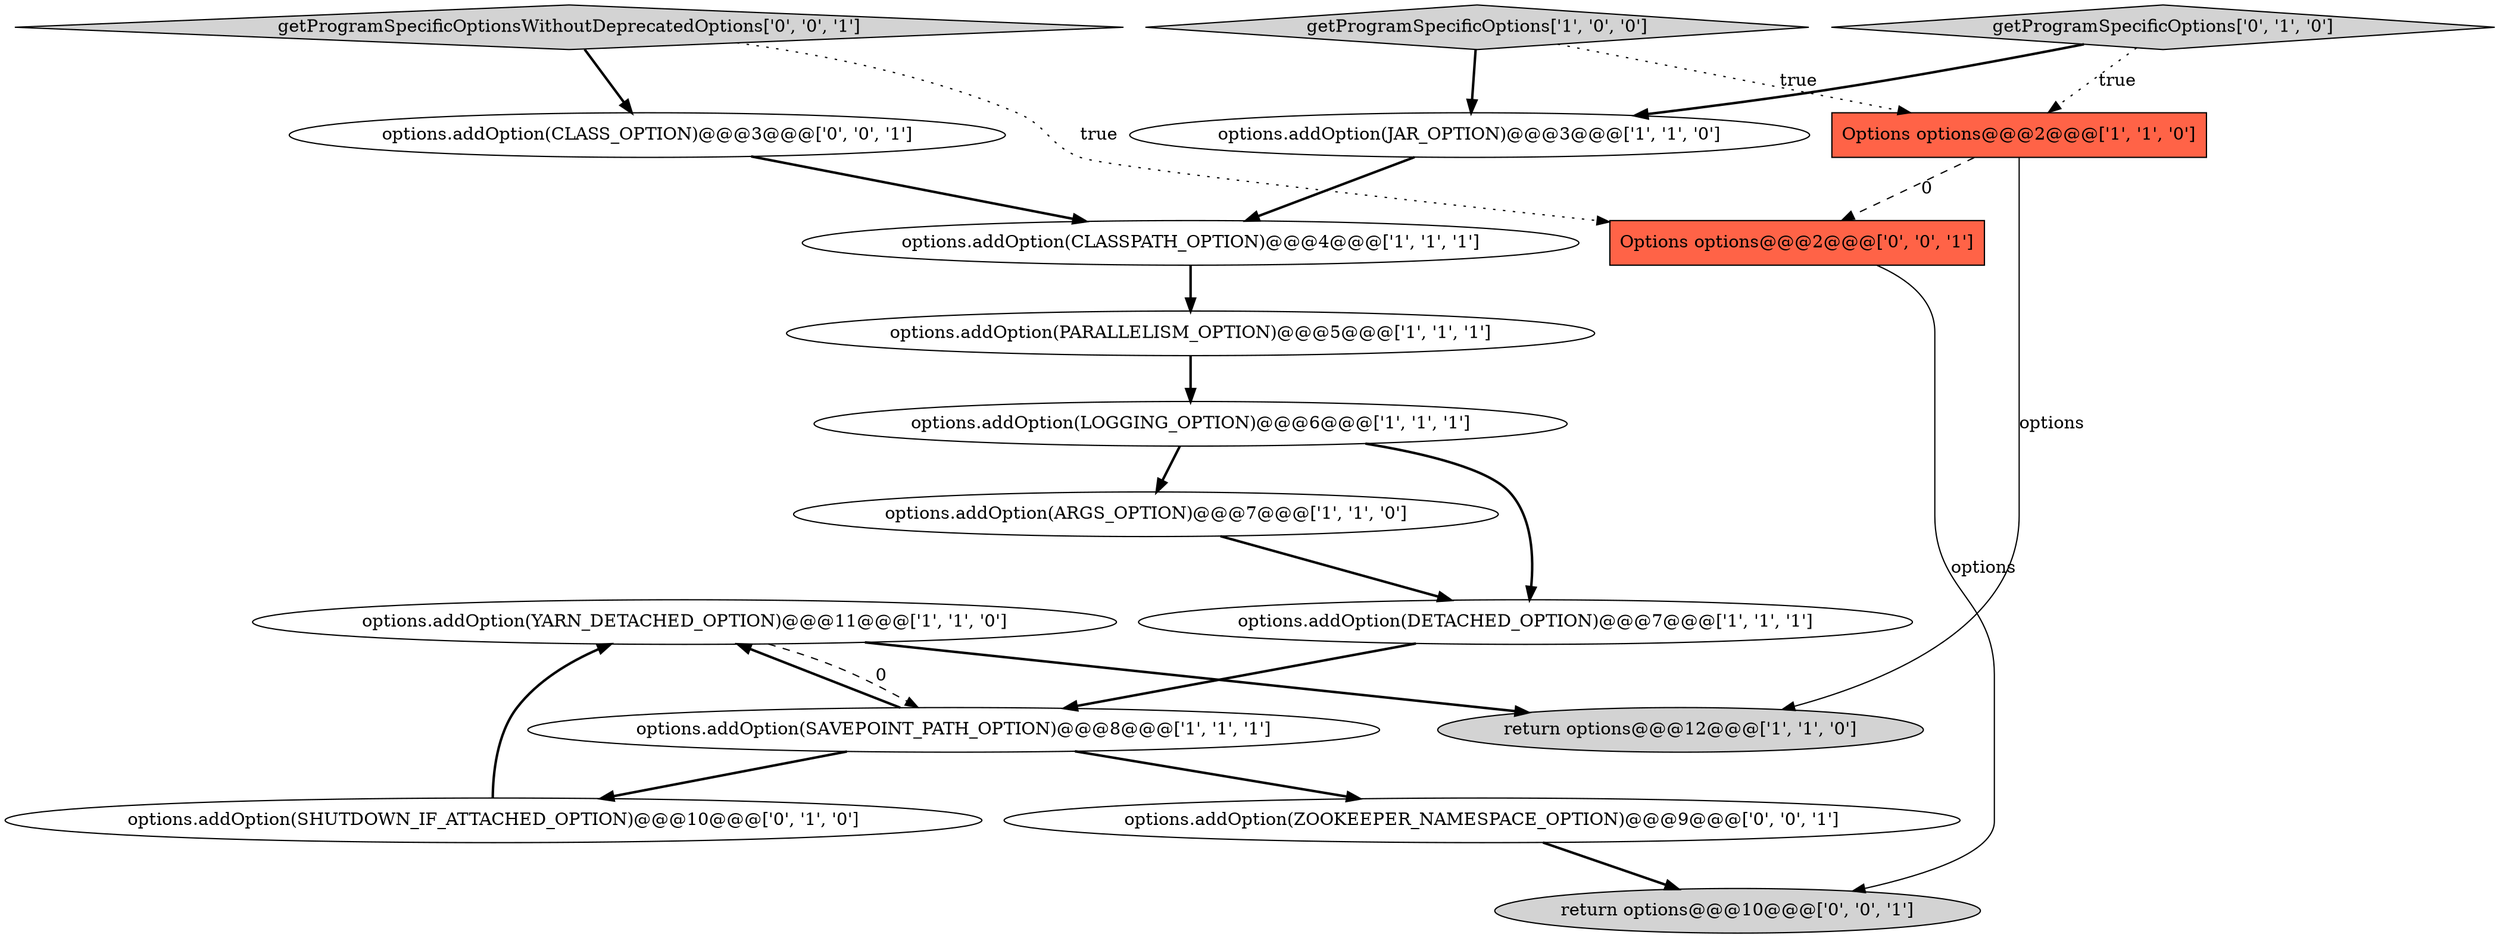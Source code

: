 digraph {
1 [style = filled, label = "return options@@@12@@@['1', '1', '0']", fillcolor = lightgray, shape = ellipse image = "AAA0AAABBB1BBB"];
14 [style = filled, label = "Options options@@@2@@@['0', '0', '1']", fillcolor = tomato, shape = box image = "AAA0AAABBB3BBB"];
5 [style = filled, label = "options.addOption(JAR_OPTION)@@@3@@@['1', '1', '0']", fillcolor = white, shape = ellipse image = "AAA0AAABBB1BBB"];
4 [style = filled, label = "getProgramSpecificOptions['1', '0', '0']", fillcolor = lightgray, shape = diamond image = "AAA0AAABBB1BBB"];
16 [style = filled, label = "getProgramSpecificOptionsWithoutDeprecatedOptions['0', '0', '1']", fillcolor = lightgray, shape = diamond image = "AAA0AAABBB3BBB"];
7 [style = filled, label = "options.addOption(YARN_DETACHED_OPTION)@@@11@@@['1', '1', '0']", fillcolor = white, shape = ellipse image = "AAA0AAABBB1BBB"];
6 [style = filled, label = "options.addOption(DETACHED_OPTION)@@@7@@@['1', '1', '1']", fillcolor = white, shape = ellipse image = "AAA0AAABBB1BBB"];
10 [style = filled, label = "options.addOption(CLASSPATH_OPTION)@@@4@@@['1', '1', '1']", fillcolor = white, shape = ellipse image = "AAA0AAABBB1BBB"];
11 [style = filled, label = "getProgramSpecificOptions['0', '1', '0']", fillcolor = lightgray, shape = diamond image = "AAA0AAABBB2BBB"];
17 [style = filled, label = "options.addOption(ZOOKEEPER_NAMESPACE_OPTION)@@@9@@@['0', '0', '1']", fillcolor = white, shape = ellipse image = "AAA0AAABBB3BBB"];
15 [style = filled, label = "options.addOption(CLASS_OPTION)@@@3@@@['0', '0', '1']", fillcolor = white, shape = ellipse image = "AAA0AAABBB3BBB"];
13 [style = filled, label = "return options@@@10@@@['0', '0', '1']", fillcolor = lightgray, shape = ellipse image = "AAA0AAABBB3BBB"];
3 [style = filled, label = "options.addOption(LOGGING_OPTION)@@@6@@@['1', '1', '1']", fillcolor = white, shape = ellipse image = "AAA0AAABBB1BBB"];
2 [style = filled, label = "options.addOption(SAVEPOINT_PATH_OPTION)@@@8@@@['1', '1', '1']", fillcolor = white, shape = ellipse image = "AAA0AAABBB1BBB"];
9 [style = filled, label = "Options options@@@2@@@['1', '1', '0']", fillcolor = tomato, shape = box image = "AAA0AAABBB1BBB"];
12 [style = filled, label = "options.addOption(SHUTDOWN_IF_ATTACHED_OPTION)@@@10@@@['0', '1', '0']", fillcolor = white, shape = ellipse image = "AAA1AAABBB2BBB"];
8 [style = filled, label = "options.addOption(PARALLELISM_OPTION)@@@5@@@['1', '1', '1']", fillcolor = white, shape = ellipse image = "AAA0AAABBB1BBB"];
0 [style = filled, label = "options.addOption(ARGS_OPTION)@@@7@@@['1', '1', '0']", fillcolor = white, shape = ellipse image = "AAA0AAABBB1BBB"];
0->6 [style = bold, label=""];
14->13 [style = solid, label="options"];
12->7 [style = bold, label=""];
11->9 [style = dotted, label="true"];
2->7 [style = bold, label=""];
4->5 [style = bold, label=""];
16->14 [style = dotted, label="true"];
10->8 [style = bold, label=""];
16->15 [style = bold, label=""];
9->1 [style = solid, label="options"];
5->10 [style = bold, label=""];
6->2 [style = bold, label=""];
2->17 [style = bold, label=""];
8->3 [style = bold, label=""];
3->6 [style = bold, label=""];
9->14 [style = dashed, label="0"];
17->13 [style = bold, label=""];
3->0 [style = bold, label=""];
7->2 [style = dashed, label="0"];
4->9 [style = dotted, label="true"];
7->1 [style = bold, label=""];
15->10 [style = bold, label=""];
2->12 [style = bold, label=""];
11->5 [style = bold, label=""];
}
